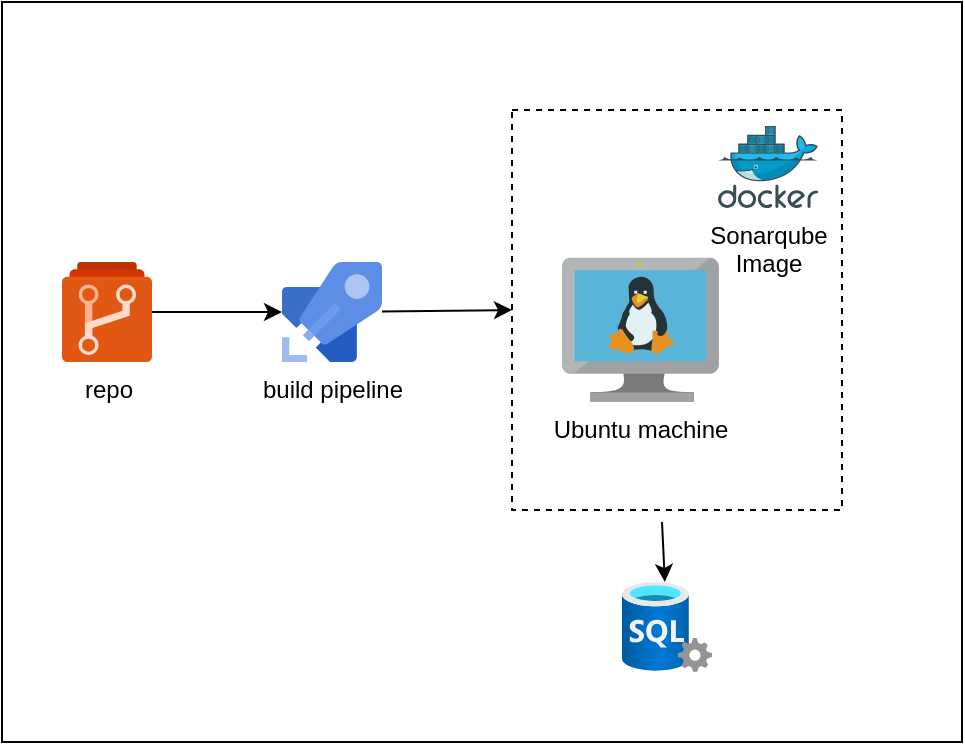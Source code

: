 <mxfile>
    <diagram id="pR3fyoBh1hvgfnakp2xA" name="Page-1">
        <mxGraphModel dx="606" dy="470" grid="1" gridSize="10" guides="1" tooltips="1" connect="1" arrows="1" fold="1" page="1" pageScale="1" pageWidth="850" pageHeight="1100" math="0" shadow="0">
            <root>
                <mxCell id="0"/>
                <mxCell id="1" parent="0"/>
                <mxCell id="13" value="" style="rounded=0;whiteSpace=wrap;html=1;" parent="1" vertex="1">
                    <mxGeometry x="80" y="100" width="480" height="370" as="geometry"/>
                </mxCell>
                <mxCell id="10" style="edgeStyle=none;html=1;entryX=0;entryY=0.5;entryDx=0;entryDy=0;" parent="1" source="2" target="7" edge="1">
                    <mxGeometry relative="1" as="geometry"/>
                </mxCell>
                <mxCell id="2" value="build pipeline" style="sketch=0;aspect=fixed;html=1;points=[];align=center;image;fontSize=12;image=img/lib/mscae/Azure_Pipelines.svg;" parent="1" vertex="1">
                    <mxGeometry x="220" y="230" width="50" height="50" as="geometry"/>
                </mxCell>
                <mxCell id="9" style="edgeStyle=none;html=1;" parent="1" source="4" target="2" edge="1">
                    <mxGeometry relative="1" as="geometry"/>
                </mxCell>
                <mxCell id="4" value="repo" style="sketch=0;aspect=fixed;html=1;points=[];align=center;image;fontSize=12;image=img/lib/mscae/Azure_Repos.svg;" parent="1" vertex="1">
                    <mxGeometry x="110" y="230" width="45" height="50" as="geometry"/>
                </mxCell>
                <mxCell id="7" value="" style="rounded=0;whiteSpace=wrap;html=1;dashed=1;" parent="1" vertex="1">
                    <mxGeometry x="335" y="154" width="165" height="200" as="geometry"/>
                </mxCell>
                <mxCell id="3" value="Sonarqube &lt;br&gt;Image" style="sketch=0;aspect=fixed;html=1;points=[];align=center;image;fontSize=12;image=img/lib/mscae/Docker.svg;" parent="1" vertex="1">
                    <mxGeometry x="438.039" y="162" width="50" height="41" as="geometry"/>
                </mxCell>
                <mxCell id="19" value="" style="edgeStyle=none;html=1;" edge="1" parent="1" target="17">
                    <mxGeometry relative="1" as="geometry">
                        <mxPoint x="410" y="360" as="sourcePoint"/>
                    </mxGeometry>
                </mxCell>
                <mxCell id="15" value="Ubuntu machine" style="sketch=0;aspect=fixed;html=1;points=[];align=center;image;fontSize=12;image=img/lib/mscae/VM_Linux.svg;" parent="1" vertex="1">
                    <mxGeometry x="360" y="227.8" width="78.48" height="72.2" as="geometry"/>
                </mxCell>
                <mxCell id="17" value="" style="aspect=fixed;html=1;points=[];align=center;image;fontSize=12;image=img/lib/azure2/databases/SQL_Server.svg;" vertex="1" parent="1">
                    <mxGeometry x="390" y="390" width="45" height="45" as="geometry"/>
                </mxCell>
            </root>
        </mxGraphModel>
    </diagram>
</mxfile>